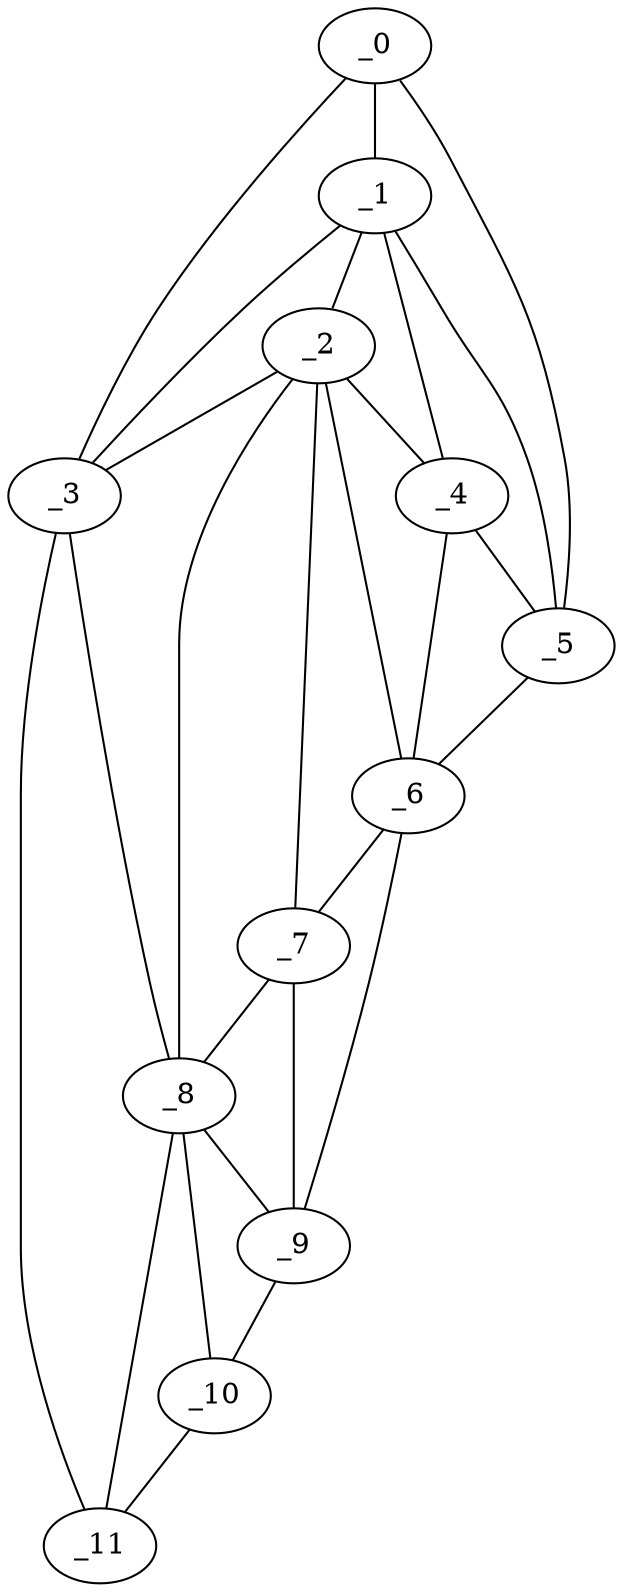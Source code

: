 graph "obj73__150.gxl" {
	_0	 [x=24,
		y=77];
	_1	 [x=73,
		y=86];
	_0 -- _1	 [valence=2];
	_3	 [x=92,
		y=54];
	_0 -- _3	 [valence=1];
	_5	 [x=93,
		y=91];
	_0 -- _5	 [valence=1];
	_2	 [x=90,
		y=78];
	_1 -- _2	 [valence=2];
	_1 -- _3	 [valence=2];
	_4	 [x=92,
		y=85];
	_1 -- _4	 [valence=1];
	_1 -- _5	 [valence=2];
	_2 -- _3	 [valence=1];
	_2 -- _4	 [valence=1];
	_6	 [x=99,
		y=88];
	_2 -- _6	 [valence=2];
	_7	 [x=108,
		y=82];
	_2 -- _7	 [valence=2];
	_8	 [x=113,
		y=71];
	_2 -- _8	 [valence=2];
	_3 -- _8	 [valence=1];
	_11	 [x=124,
		y=57];
	_3 -- _11	 [valence=1];
	_4 -- _5	 [valence=2];
	_4 -- _6	 [valence=2];
	_5 -- _6	 [valence=1];
	_6 -- _7	 [valence=2];
	_9	 [x=116,
		y=79];
	_6 -- _9	 [valence=1];
	_7 -- _8	 [valence=2];
	_7 -- _9	 [valence=2];
	_8 -- _9	 [valence=1];
	_10	 [x=123,
		y=63];
	_8 -- _10	 [valence=2];
	_8 -- _11	 [valence=2];
	_9 -- _10	 [valence=1];
	_10 -- _11	 [valence=1];
}
